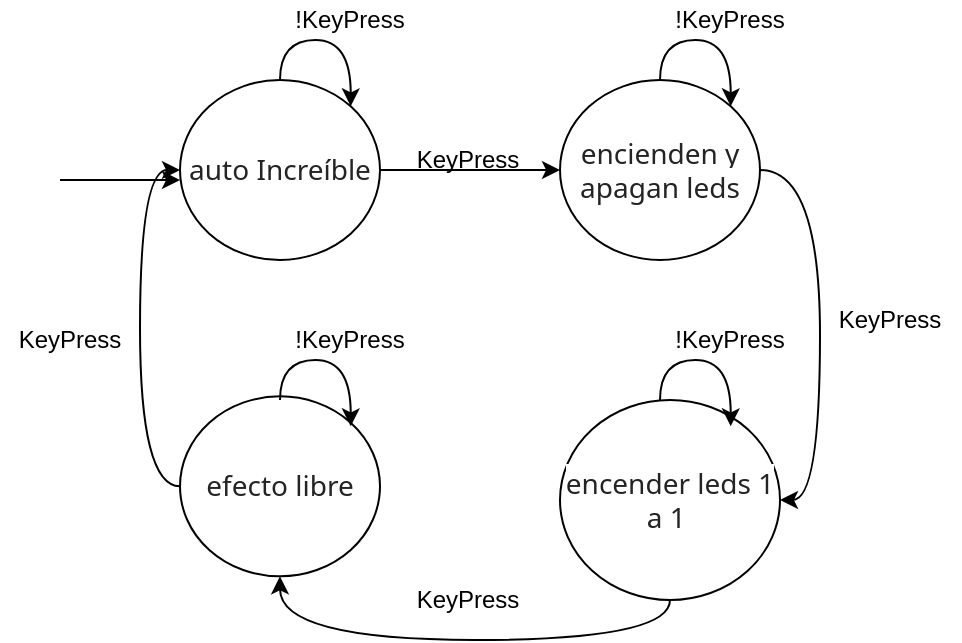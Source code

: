 <mxfile version="13.7.9" type="device"><diagram id="vQimmmyMcxg6tCgX68EK" name="Page-1"><mxGraphModel dx="1086" dy="806" grid="1" gridSize="10" guides="1" tooltips="1" connect="1" arrows="1" fold="1" page="1" pageScale="1" pageWidth="827" pageHeight="1169" math="0" shadow="0"><root><mxCell id="0"/><mxCell id="1" parent="0"/><mxCell id="QUsPVl1LwDk0tlfRhCfK-19" style="edgeStyle=orthogonalEdgeStyle;curved=1;rounded=0;orthogonalLoop=1;jettySize=auto;html=1;exitX=1;exitY=0.5;exitDx=0;exitDy=0;entryX=0;entryY=0.5;entryDx=0;entryDy=0;" edge="1" parent="1" source="QUsPVl1LwDk0tlfRhCfK-1" target="QUsPVl1LwDk0tlfRhCfK-2"><mxGeometry relative="1" as="geometry"/></mxCell><mxCell id="QUsPVl1LwDk0tlfRhCfK-1" value="&lt;span style=&quot;color: rgb(37 , 36 , 36) ; font-family: &amp;#34;segoe ui web&amp;#34; , &amp;#34;segoe ui&amp;#34; , &amp;#34;segoe wp&amp;#34; , &amp;#34;tahoma&amp;#34; , &amp;#34;arial&amp;#34; , sans-serif ; font-size: 14px ; text-align: left ; background-color: rgb(255 , 255 , 255)&quot;&gt;auto Increíble&lt;/span&gt;" style="ellipse;whiteSpace=wrap;html=1;" vertex="1" parent="1"><mxGeometry x="270" y="270" width="100" height="90" as="geometry"/></mxCell><mxCell id="QUsPVl1LwDk0tlfRhCfK-22" style="edgeStyle=orthogonalEdgeStyle;curved=1;rounded=0;orthogonalLoop=1;jettySize=auto;html=1;exitX=1;exitY=0.5;exitDx=0;exitDy=0;entryX=1;entryY=0.5;entryDx=0;entryDy=0;" edge="1" parent="1" source="QUsPVl1LwDk0tlfRhCfK-2" target="QUsPVl1LwDk0tlfRhCfK-3"><mxGeometry relative="1" as="geometry"/></mxCell><mxCell id="QUsPVl1LwDk0tlfRhCfK-2" value="&lt;span style=&quot;color: rgb(37 , 36 , 36) ; font-family: &amp;#34;segoe ui web&amp;#34; , &amp;#34;segoe ui&amp;#34; , &amp;#34;segoe wp&amp;#34; , &amp;#34;tahoma&amp;#34; , &amp;#34;arial&amp;#34; , sans-serif ; font-size: 14px ; text-align: left ; background-color: rgb(255 , 255 , 255)&quot;&gt;encienden y apagan leds&lt;/span&gt;" style="ellipse;whiteSpace=wrap;html=1;" vertex="1" parent="1"><mxGeometry x="460" y="270" width="100" height="90" as="geometry"/></mxCell><mxCell id="QUsPVl1LwDk0tlfRhCfK-23" style="edgeStyle=orthogonalEdgeStyle;curved=1;rounded=0;orthogonalLoop=1;jettySize=auto;html=1;exitX=0.5;exitY=1;exitDx=0;exitDy=0;entryX=0.5;entryY=1;entryDx=0;entryDy=0;" edge="1" parent="1" source="QUsPVl1LwDk0tlfRhCfK-3" target="QUsPVl1LwDk0tlfRhCfK-4"><mxGeometry relative="1" as="geometry"/></mxCell><mxCell id="QUsPVl1LwDk0tlfRhCfK-3" value="&lt;span style=&quot;color: rgb(37 , 36 , 36) ; font-family: &amp;#34;segoe ui web&amp;#34; , &amp;#34;segoe ui&amp;#34; , &amp;#34;segoe wp&amp;#34; , &amp;#34;tahoma&amp;#34; , &amp;#34;arial&amp;#34; , sans-serif ; font-size: 14px ; text-align: left ; background-color: rgb(255 , 255 , 255)&quot;&gt;encender leds 1 a 1&amp;nbsp;&lt;/span&gt;" style="ellipse;whiteSpace=wrap;html=1;" vertex="1" parent="1"><mxGeometry x="460" y="430" width="110" height="100" as="geometry"/></mxCell><mxCell id="QUsPVl1LwDk0tlfRhCfK-25" style="edgeStyle=orthogonalEdgeStyle;curved=1;rounded=0;orthogonalLoop=1;jettySize=auto;html=1;exitX=0;exitY=0.5;exitDx=0;exitDy=0;entryX=0;entryY=0.5;entryDx=0;entryDy=0;" edge="1" parent="1" source="QUsPVl1LwDk0tlfRhCfK-4" target="QUsPVl1LwDk0tlfRhCfK-1"><mxGeometry relative="1" as="geometry"/></mxCell><mxCell id="QUsPVl1LwDk0tlfRhCfK-4" value="&lt;span style=&quot;color: rgb(37 , 36 , 36) ; font-family: &amp;#34;segoe ui web&amp;#34; , &amp;#34;segoe ui&amp;#34; , &amp;#34;segoe wp&amp;#34; , &amp;#34;tahoma&amp;#34; , &amp;#34;arial&amp;#34; , sans-serif ; font-size: 14px ; text-align: left ; background-color: rgb(255 , 255 , 255)&quot;&gt;efecto libre&lt;/span&gt;" style="ellipse;whiteSpace=wrap;html=1;" vertex="1" parent="1"><mxGeometry x="270" y="428.18" width="100" height="90" as="geometry"/></mxCell><mxCell id="QUsPVl1LwDk0tlfRhCfK-6" value="" style="endArrow=classic;html=1;" edge="1" parent="1"><mxGeometry width="50" height="50" relative="1" as="geometry"><mxPoint x="210" y="320" as="sourcePoint"/><mxPoint x="270" y="320" as="targetPoint"/></mxGeometry></mxCell><mxCell id="QUsPVl1LwDk0tlfRhCfK-11" style="edgeStyle=orthogonalEdgeStyle;rounded=0;orthogonalLoop=1;jettySize=auto;html=1;exitX=0.5;exitY=0;exitDx=0;exitDy=0;entryX=1;entryY=0;entryDx=0;entryDy=0;curved=1;" edge="1" parent="1"><mxGeometry relative="1" as="geometry"><mxPoint x="320" y="270" as="sourcePoint"/><mxPoint x="355.355" y="283.18" as="targetPoint"/><Array as="points"><mxPoint x="320" y="250"/><mxPoint x="355" y="250"/></Array></mxGeometry></mxCell><mxCell id="QUsPVl1LwDk0tlfRhCfK-12" value="!KeyPress" style="text;html=1;strokeColor=none;fillColor=none;align=center;verticalAlign=middle;whiteSpace=wrap;rounded=0;" vertex="1" parent="1"><mxGeometry x="320" y="230" width="70" height="20" as="geometry"/></mxCell><mxCell id="QUsPVl1LwDk0tlfRhCfK-13" style="edgeStyle=orthogonalEdgeStyle;rounded=0;orthogonalLoop=1;jettySize=auto;html=1;exitX=0.5;exitY=0;exitDx=0;exitDy=0;entryX=1;entryY=0;entryDx=0;entryDy=0;curved=1;" edge="1" parent="1"><mxGeometry relative="1" as="geometry"><mxPoint x="510" y="270" as="sourcePoint"/><mxPoint x="545.355" y="283.18" as="targetPoint"/><Array as="points"><mxPoint x="510" y="250"/><mxPoint x="545" y="250"/></Array></mxGeometry></mxCell><mxCell id="QUsPVl1LwDk0tlfRhCfK-14" value="!KeyPress" style="text;html=1;strokeColor=none;fillColor=none;align=center;verticalAlign=middle;whiteSpace=wrap;rounded=0;" vertex="1" parent="1"><mxGeometry x="510" y="230" width="70" height="20" as="geometry"/></mxCell><mxCell id="QUsPVl1LwDk0tlfRhCfK-15" style="edgeStyle=orthogonalEdgeStyle;rounded=0;orthogonalLoop=1;jettySize=auto;html=1;exitX=0.5;exitY=0;exitDx=0;exitDy=0;entryX=1;entryY=0;entryDx=0;entryDy=0;curved=1;" edge="1" parent="1"><mxGeometry relative="1" as="geometry"><mxPoint x="510" y="430" as="sourcePoint"/><mxPoint x="545.355" y="443.18" as="targetPoint"/><Array as="points"><mxPoint x="510" y="410"/><mxPoint x="545" y="410"/></Array></mxGeometry></mxCell><mxCell id="QUsPVl1LwDk0tlfRhCfK-16" value="!KeyPress" style="text;html=1;strokeColor=none;fillColor=none;align=center;verticalAlign=middle;whiteSpace=wrap;rounded=0;" vertex="1" parent="1"><mxGeometry x="510" y="390" width="70" height="20" as="geometry"/></mxCell><mxCell id="QUsPVl1LwDk0tlfRhCfK-17" style="edgeStyle=orthogonalEdgeStyle;rounded=0;orthogonalLoop=1;jettySize=auto;html=1;exitX=0.5;exitY=0;exitDx=0;exitDy=0;entryX=1;entryY=0;entryDx=0;entryDy=0;curved=1;" edge="1" parent="1"><mxGeometry relative="1" as="geometry"><mxPoint x="320" y="430" as="sourcePoint"/><mxPoint x="355.355" y="443.18" as="targetPoint"/><Array as="points"><mxPoint x="320" y="410"/><mxPoint x="355" y="410"/></Array></mxGeometry></mxCell><mxCell id="QUsPVl1LwDk0tlfRhCfK-18" value="!KeyPress" style="text;html=1;strokeColor=none;fillColor=none;align=center;verticalAlign=middle;whiteSpace=wrap;rounded=0;" vertex="1" parent="1"><mxGeometry x="320" y="390" width="70" height="20" as="geometry"/></mxCell><mxCell id="QUsPVl1LwDk0tlfRhCfK-20" value="KeyPress" style="text;html=1;strokeColor=none;fillColor=none;align=center;verticalAlign=middle;whiteSpace=wrap;rounded=0;" vertex="1" parent="1"><mxGeometry x="379" y="300" width="70" height="20" as="geometry"/></mxCell><mxCell id="QUsPVl1LwDk0tlfRhCfK-21" value="KeyPress" style="text;html=1;strokeColor=none;fillColor=none;align=center;verticalAlign=middle;whiteSpace=wrap;rounded=0;" vertex="1" parent="1"><mxGeometry x="590" y="380" width="70" height="20" as="geometry"/></mxCell><mxCell id="QUsPVl1LwDk0tlfRhCfK-24" value="KeyPress" style="text;html=1;strokeColor=none;fillColor=none;align=center;verticalAlign=middle;whiteSpace=wrap;rounded=0;" vertex="1" parent="1"><mxGeometry x="379" y="520" width="70" height="20" as="geometry"/></mxCell><mxCell id="QUsPVl1LwDk0tlfRhCfK-26" value="KeyPress" style="text;html=1;strokeColor=none;fillColor=none;align=center;verticalAlign=middle;whiteSpace=wrap;rounded=0;" vertex="1" parent="1"><mxGeometry x="180" y="390" width="70" height="20" as="geometry"/></mxCell></root></mxGraphModel></diagram></mxfile>
